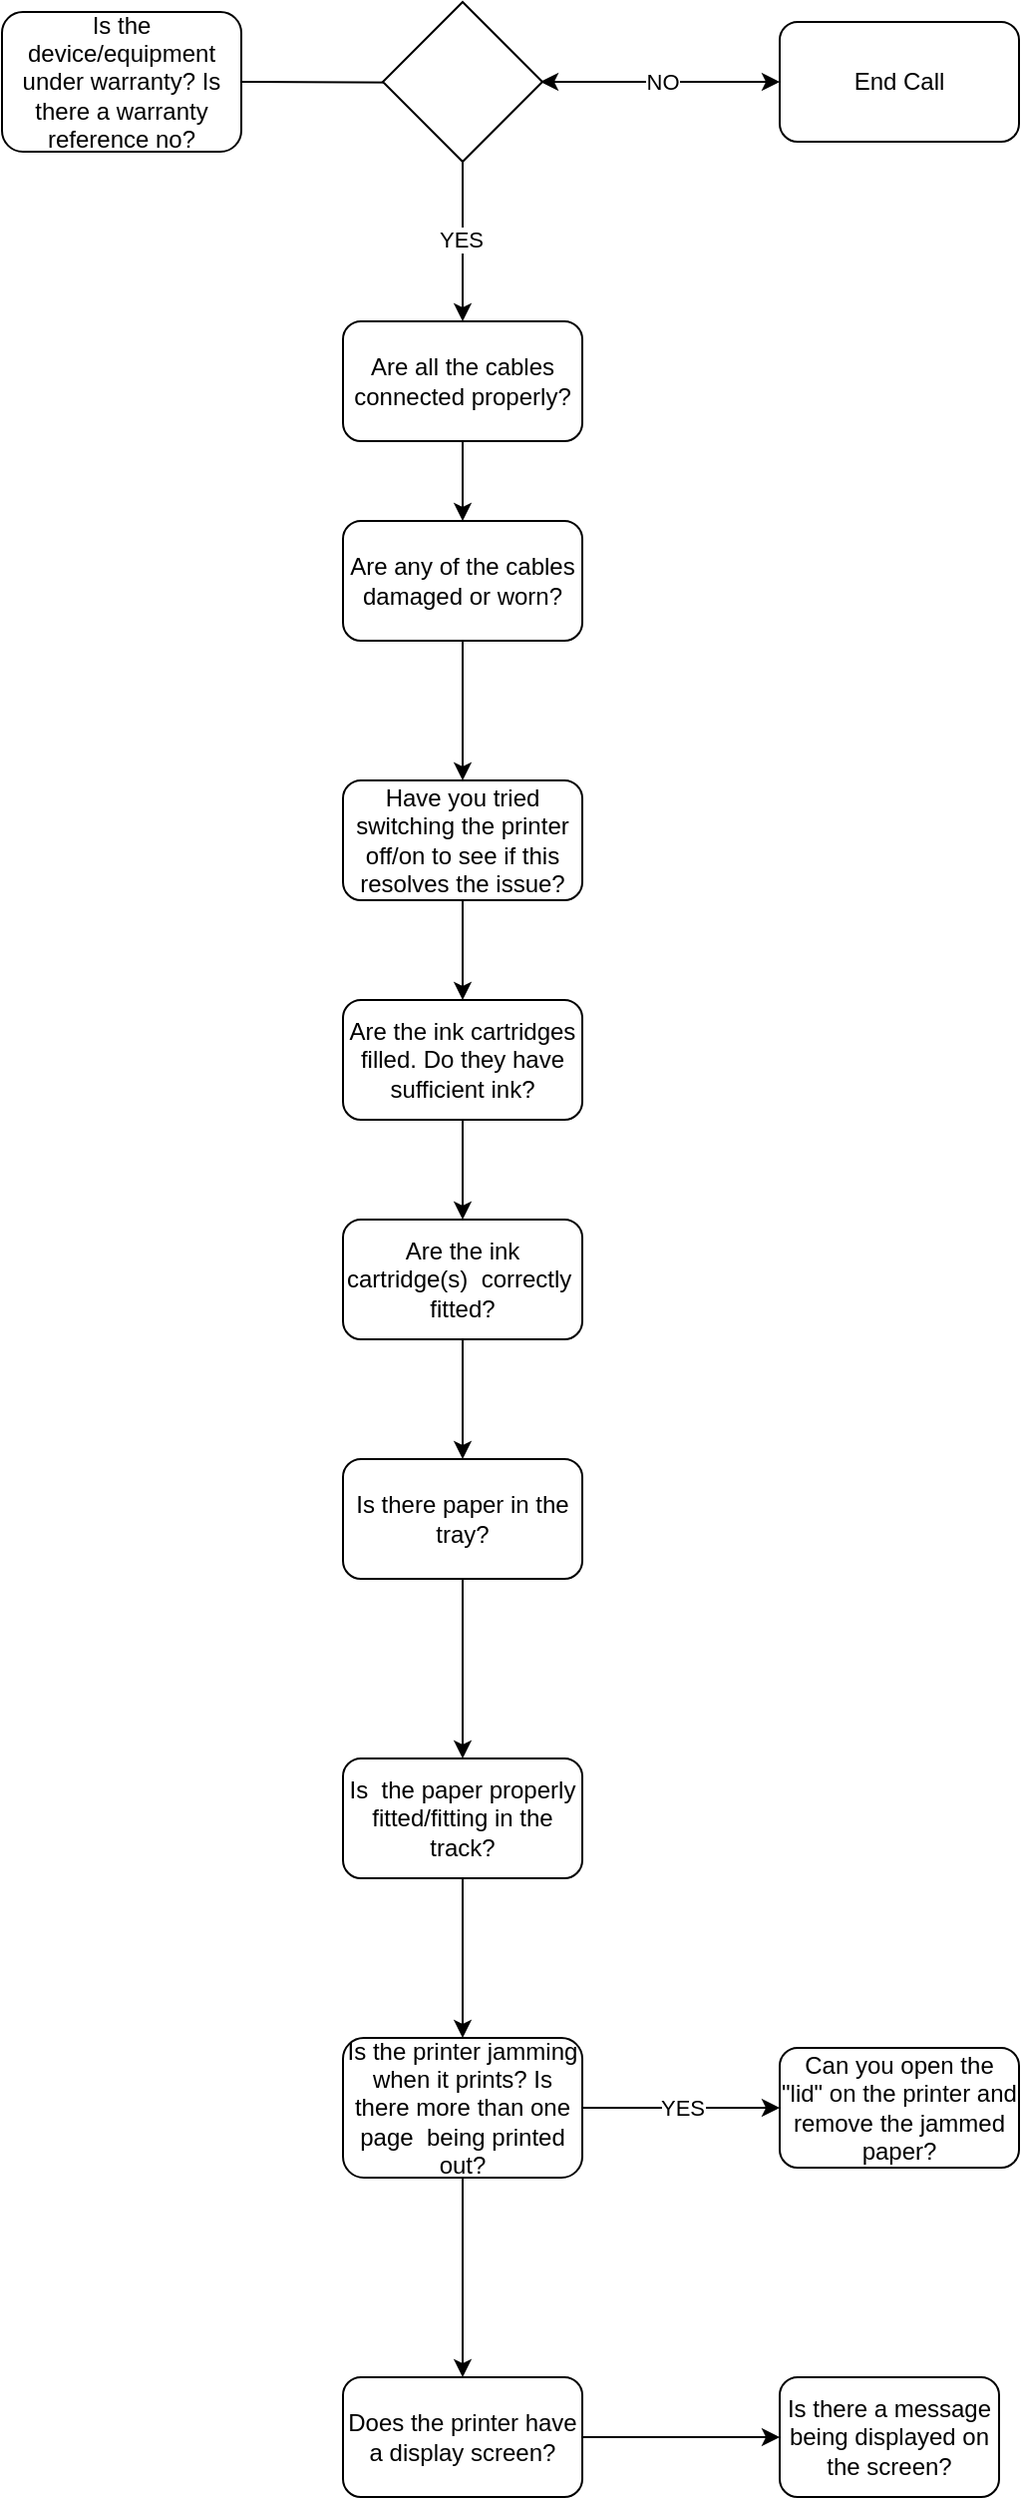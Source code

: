 <mxfile version="14.4.4" type="github">
  <diagram id="DM9bzLAxxgltcUpwpXC7" name="Page-1">
    <mxGraphModel dx="782" dy="469" grid="1" gridSize="10" guides="1" tooltips="1" connect="1" arrows="1" fold="1" page="1" pageScale="1" pageWidth="850" pageHeight="1100" math="0" shadow="0">
      <root>
        <mxCell id="0" />
        <mxCell id="1" parent="0" />
        <mxCell id="4yBhDFMyqruRVCVulNQJ-2" value="Are all the cables connected properly?" style="rounded=1;whiteSpace=wrap;html=1;" parent="1" vertex="1">
          <mxGeometry x="211" y="160" width="120" height="60" as="geometry" />
        </mxCell>
        <mxCell id="4yBhDFMyqruRVCVulNQJ-4" value="Are the ink cartridge(s)&amp;nbsp; correctly&amp;nbsp; fitted?" style="rounded=1;whiteSpace=wrap;html=1;" parent="1" vertex="1">
          <mxGeometry x="211" y="610" width="120" height="60" as="geometry" />
        </mxCell>
        <mxCell id="4yBhDFMyqruRVCVulNQJ-8" value="Is there paper in the tray?" style="rounded=1;whiteSpace=wrap;html=1;" parent="1" vertex="1">
          <mxGeometry x="211" y="730" width="120" height="60" as="geometry" />
        </mxCell>
        <mxCell id="4yBhDFMyqruRVCVulNQJ-11" value="" style="endArrow=classic;html=1;exitX=0.5;exitY=1;exitDx=0;exitDy=0;entryX=0.5;entryY=0;entryDx=0;entryDy=0;" parent="1" source="4yBhDFMyqruRVCVulNQJ-8" target="4yBhDFMyqruRVCVulNQJ-9" edge="1">
          <mxGeometry width="50" height="50" relative="1" as="geometry">
            <mxPoint x="380" y="360" as="sourcePoint" />
            <mxPoint x="430" y="310" as="targetPoint" />
          </mxGeometry>
        </mxCell>
        <mxCell id="4yBhDFMyqruRVCVulNQJ-13" value="" style="endArrow=classic;html=1;exitX=0.5;exitY=1;exitDx=0;exitDy=0;entryX=0.5;entryY=0;entryDx=0;entryDy=0;" parent="1" source="4yBhDFMyqruRVCVulNQJ-9" target="4yBhDFMyqruRVCVulNQJ-12" edge="1">
          <mxGeometry width="50" height="50" relative="1" as="geometry">
            <mxPoint x="380" y="520" as="sourcePoint" />
            <mxPoint x="430" y="470" as="targetPoint" />
          </mxGeometry>
        </mxCell>
        <mxCell id="4yBhDFMyqruRVCVulNQJ-15" value="YES" style="endArrow=classic;html=1;exitX=1;exitY=0.5;exitDx=0;exitDy=0;" parent="1" source="4yBhDFMyqruRVCVulNQJ-12" edge="1">
          <mxGeometry width="50" height="50" relative="1" as="geometry">
            <mxPoint x="331" y="520" as="sourcePoint" />
            <mxPoint x="430" y="1055" as="targetPoint" />
          </mxGeometry>
        </mxCell>
        <mxCell id="4yBhDFMyqruRVCVulNQJ-18" value="Can you open the &quot;lid&quot; on the printer and remove the jammed paper?" style="rounded=1;whiteSpace=wrap;html=1;" parent="1" vertex="1">
          <mxGeometry x="430" y="1025" width="120" height="60" as="geometry" />
        </mxCell>
        <mxCell id="4yBhDFMyqruRVCVulNQJ-21" value="Does the printer have a display screen?" style="rounded=1;whiteSpace=wrap;html=1;" parent="1" vertex="1">
          <mxGeometry x="211" y="1190" width="120" height="60" as="geometry" />
        </mxCell>
        <mxCell id="4yBhDFMyqruRVCVulNQJ-27" value="Is there a message being displayed on the screen?" style="rounded=1;whiteSpace=wrap;html=1;" parent="1" vertex="1">
          <mxGeometry x="430" y="1190" width="110" height="60" as="geometry" />
        </mxCell>
        <mxCell id="4yBhDFMyqruRVCVulNQJ-37" value="" style="endArrow=classic;html=1;exitX=1;exitY=0.5;exitDx=0;exitDy=0;" parent="1" source="4yBhDFMyqruRVCVulNQJ-21" edge="1">
          <mxGeometry width="50" height="50" relative="1" as="geometry">
            <mxPoint x="380" y="650" as="sourcePoint" />
            <mxPoint x="430" y="1220" as="targetPoint" />
          </mxGeometry>
        </mxCell>
        <mxCell id="4yBhDFMyqruRVCVulNQJ-42" value="" style="edgeStyle=orthogonalEdgeStyle;rounded=0;orthogonalLoop=1;jettySize=auto;html=1;" parent="1" target="4yBhDFMyqruRVCVulNQJ-2" edge="1">
          <mxGeometry relative="1" as="geometry">
            <mxPoint x="160" y="40" as="sourcePoint" />
          </mxGeometry>
        </mxCell>
        <mxCell id="4yBhDFMyqruRVCVulNQJ-54" value="YES" style="edgeLabel;html=1;align=center;verticalAlign=middle;resizable=0;points=[];" parent="4yBhDFMyqruRVCVulNQJ-42" vertex="1" connectable="0">
          <mxGeometry x="0.641" y="-1" relative="1" as="geometry">
            <mxPoint as="offset" />
          </mxGeometry>
        </mxCell>
        <mxCell id="4yBhDFMyqruRVCVulNQJ-41" value="Is the device/equipment under warranty? Is there a warranty reference no?" style="rounded=1;whiteSpace=wrap;html=1;" parent="1" vertex="1">
          <mxGeometry x="40" y="5" width="120" height="70" as="geometry" />
        </mxCell>
        <mxCell id="4yBhDFMyqruRVCVulNQJ-45" value="" style="rhombus;whiteSpace=wrap;html=1;" parent="1" vertex="1">
          <mxGeometry x="231" width="80" height="80" as="geometry" />
        </mxCell>
        <mxCell id="4yBhDFMyqruRVCVulNQJ-46" value="End Call" style="rounded=1;whiteSpace=wrap;html=1;" parent="1" vertex="1">
          <mxGeometry x="430" y="10" width="120" height="60" as="geometry" />
        </mxCell>
        <mxCell id="4yBhDFMyqruRVCVulNQJ-47" value="NO" style="endArrow=classic;html=1;exitX=1;exitY=0.5;exitDx=0;exitDy=0;" parent="1" source="4yBhDFMyqruRVCVulNQJ-45" edge="1">
          <mxGeometry width="50" height="50" relative="1" as="geometry">
            <mxPoint x="480" y="250" as="sourcePoint" />
            <mxPoint x="430" y="40" as="targetPoint" />
          </mxGeometry>
        </mxCell>
        <mxCell id="4yBhDFMyqruRVCVulNQJ-48" value="" style="endArrow=classic;html=1;" parent="1" edge="1">
          <mxGeometry width="50" height="50" relative="1" as="geometry">
            <mxPoint x="331" y="40" as="sourcePoint" />
            <mxPoint x="310" y="40" as="targetPoint" />
            <Array as="points">
              <mxPoint x="360" y="40" />
            </Array>
          </mxGeometry>
        </mxCell>
        <mxCell id="WzJTZNadlbP6d_cG09nK-1" value="" style="endArrow=classic;html=1;entryX=0.5;entryY=0;entryDx=0;entryDy=0;" parent="1" source="4yBhDFMyqruRVCVulNQJ-24" target="4yBhDFMyqruRVCVulNQJ-4" edge="1">
          <mxGeometry width="50" height="50" relative="1" as="geometry">
            <mxPoint x="271" y="220" as="sourcePoint" />
            <mxPoint x="310" y="200" as="targetPoint" />
          </mxGeometry>
        </mxCell>
        <mxCell id="WzJTZNadlbP6d_cG09nK-2" value="" style="endArrow=classic;html=1;entryX=0.5;entryY=0;entryDx=0;entryDy=0;exitX=0.5;exitY=1;exitDx=0;exitDy=0;" parent="1" source="4yBhDFMyqruRVCVulNQJ-4" target="4yBhDFMyqruRVCVulNQJ-8" edge="1">
          <mxGeometry width="50" height="50" relative="1" as="geometry">
            <mxPoint x="271" y="340" as="sourcePoint" />
            <mxPoint x="310" y="200" as="targetPoint" />
          </mxGeometry>
        </mxCell>
        <mxCell id="4yBhDFMyqruRVCVulNQJ-12" value="Is the printer jamming when it prints? Is there more than one page&amp;nbsp; being printed out?" style="rounded=1;whiteSpace=wrap;html=1;" parent="1" vertex="1">
          <mxGeometry x="211" y="1020" width="120" height="70" as="geometry" />
        </mxCell>
        <mxCell id="4yBhDFMyqruRVCVulNQJ-24" value="Are the ink cartridges filled. Do they have sufficient ink?" style="rounded=1;whiteSpace=wrap;html=1;" parent="1" vertex="1">
          <mxGeometry x="211" y="500" width="120" height="60" as="geometry" />
        </mxCell>
        <mxCell id="WzJTZNadlbP6d_cG09nK-4" value="" style="endArrow=classic;html=1;entryX=0.5;entryY=0;entryDx=0;entryDy=0;" parent="1" target="4yBhDFMyqruRVCVulNQJ-24" edge="1" source="WzJTZNadlbP6d_cG09nK-9">
          <mxGeometry width="50" height="50" relative="1" as="geometry">
            <mxPoint x="271" y="220" as="sourcePoint" />
            <mxPoint x="271" y="330" as="targetPoint" />
          </mxGeometry>
        </mxCell>
        <mxCell id="4yBhDFMyqruRVCVulNQJ-9" value="Is&amp;nbsp; the paper properly fitted/fitting in the track?" style="rounded=1;whiteSpace=wrap;html=1;" parent="1" vertex="1">
          <mxGeometry x="211" y="880" width="120" height="60" as="geometry" />
        </mxCell>
        <mxCell id="WzJTZNadlbP6d_cG09nK-7" value="" style="endArrow=classic;html=1;exitX=0.5;exitY=1;exitDx=0;exitDy=0;entryX=0.5;entryY=0;entryDx=0;entryDy=0;" parent="1" source="4yBhDFMyqruRVCVulNQJ-12" target="4yBhDFMyqruRVCVulNQJ-21" edge="1">
          <mxGeometry width="50" height="50" relative="1" as="geometry">
            <mxPoint x="260" y="1080" as="sourcePoint" />
            <mxPoint x="310" y="1030" as="targetPoint" />
          </mxGeometry>
        </mxCell>
        <mxCell id="WzJTZNadlbP6d_cG09nK-8" value="Are any of the cables damaged or worn?" style="rounded=1;whiteSpace=wrap;html=1;" parent="1" vertex="1">
          <mxGeometry x="211" y="260" width="120" height="60" as="geometry" />
        </mxCell>
        <mxCell id="bw0RK2IIB_m12Rpo3L3k-1" value="" style="endArrow=classic;html=1;entryX=0.5;entryY=0;entryDx=0;entryDy=0;" edge="1" parent="1" target="WzJTZNadlbP6d_cG09nK-8">
          <mxGeometry width="50" height="50" relative="1" as="geometry">
            <mxPoint x="271" y="220" as="sourcePoint" />
            <mxPoint x="271" y="410" as="targetPoint" />
          </mxGeometry>
        </mxCell>
        <mxCell id="WzJTZNadlbP6d_cG09nK-9" value="Have you tried switching the printer off/on to see if this resolves the issue?" style="rounded=1;whiteSpace=wrap;html=1;" parent="1" vertex="1">
          <mxGeometry x="211" y="390" width="120" height="60" as="geometry" />
        </mxCell>
        <mxCell id="bw0RK2IIB_m12Rpo3L3k-2" value="" style="endArrow=classic;html=1;entryX=0.5;entryY=0;entryDx=0;entryDy=0;" edge="1" parent="1" source="WzJTZNadlbP6d_cG09nK-8" target="WzJTZNadlbP6d_cG09nK-9">
          <mxGeometry width="50" height="50" relative="1" as="geometry">
            <mxPoint x="271" y="290" as="sourcePoint" />
            <mxPoint x="271" y="410" as="targetPoint" />
          </mxGeometry>
        </mxCell>
      </root>
    </mxGraphModel>
  </diagram>
</mxfile>
